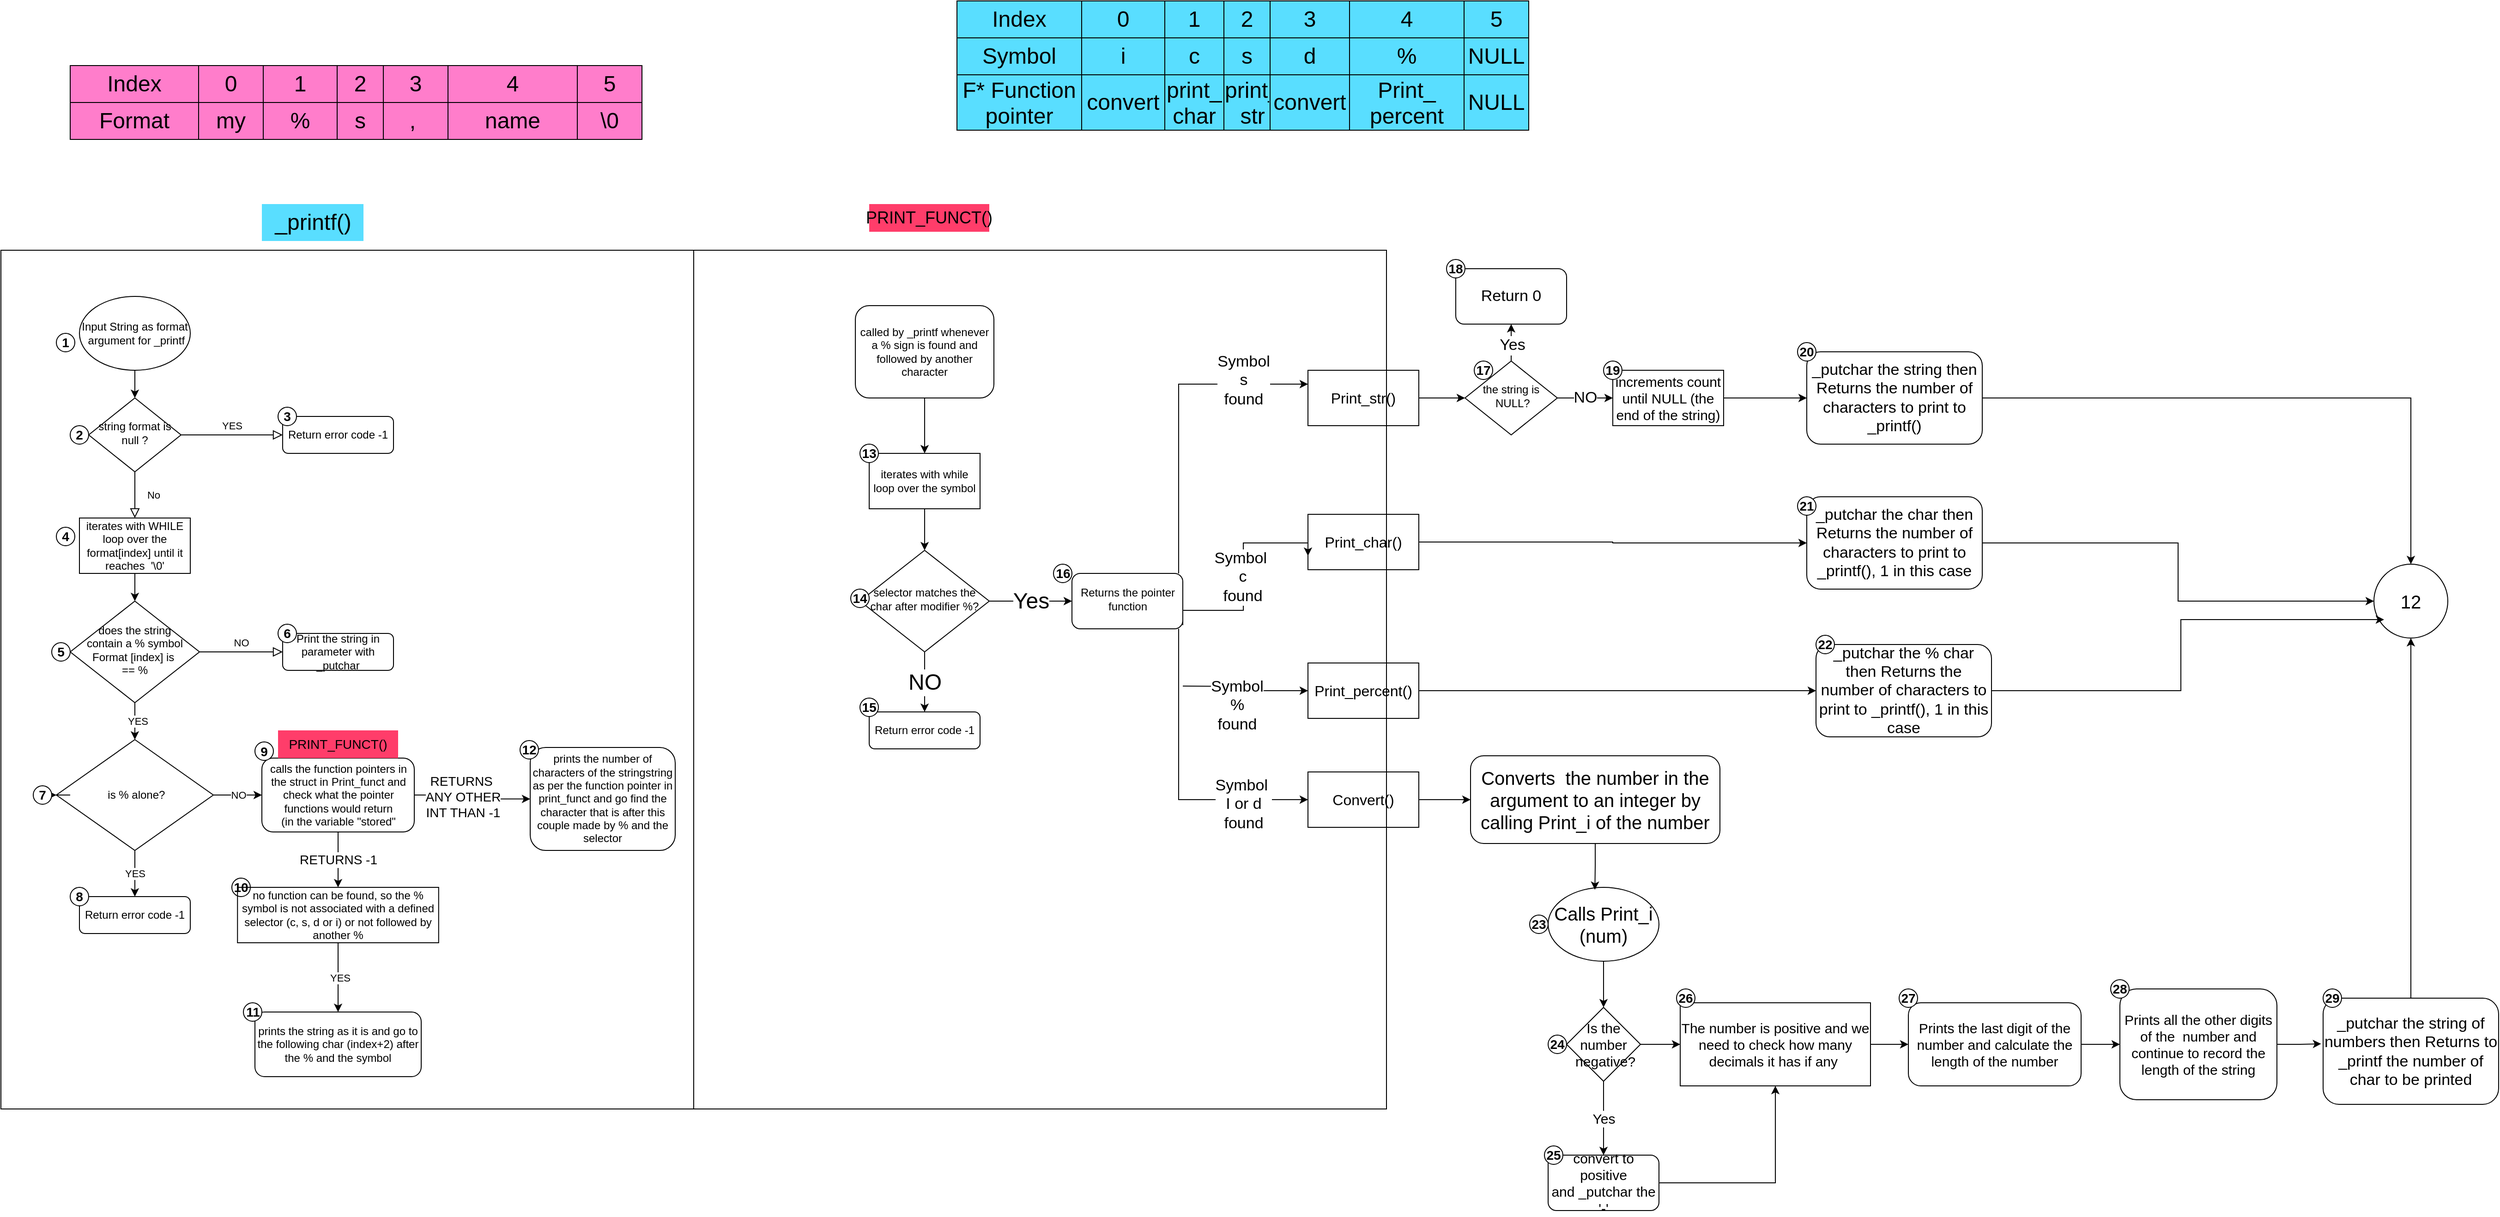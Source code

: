 <mxfile version="20.0.4" type="github">
  <diagram id="C5RBs43oDa-KdzZeNtuy" name="Page-1">
    <mxGraphModel dx="1558" dy="2186" grid="1" gridSize="10" guides="1" tooltips="1" connect="1" arrows="1" fold="1" page="1" pageScale="1" pageWidth="827" pageHeight="1169" math="0" shadow="0">
      <root>
        <mxCell id="WIyWlLk6GJQsqaUBKTNV-0" />
        <mxCell id="WIyWlLk6GJQsqaUBKTNV-1" parent="WIyWlLk6GJQsqaUBKTNV-0" />
        <mxCell id="KUyzzJxHjY41XlbrRfeV-175" value="" style="whiteSpace=wrap;html=1;fontSize=14;fillColor=none;" vertex="1" parent="WIyWlLk6GJQsqaUBKTNV-1">
          <mxGeometry x="750" y="100" width="750" height="930" as="geometry" />
        </mxCell>
        <mxCell id="KUyzzJxHjY41XlbrRfeV-25" value="" style="whiteSpace=wrap;html=1;fontSize=14;fillColor=none;" vertex="1" parent="WIyWlLk6GJQsqaUBKTNV-1">
          <mxGeometry y="100" width="750" height="930" as="geometry" />
        </mxCell>
        <mxCell id="WIyWlLk6GJQsqaUBKTNV-4" value="No" style="rounded=0;html=1;jettySize=auto;orthogonalLoop=1;fontSize=11;endArrow=block;endFill=0;endSize=8;strokeWidth=1;shadow=0;labelBackgroundColor=none;edgeStyle=orthogonalEdgeStyle;" parent="WIyWlLk6GJQsqaUBKTNV-1" source="WIyWlLk6GJQsqaUBKTNV-6" edge="1">
          <mxGeometry y="20" relative="1" as="geometry">
            <mxPoint as="offset" />
            <mxPoint x="145" y="390" as="targetPoint" />
          </mxGeometry>
        </mxCell>
        <mxCell id="WIyWlLk6GJQsqaUBKTNV-5" value="YES" style="edgeStyle=orthogonalEdgeStyle;rounded=0;html=1;jettySize=auto;orthogonalLoop=1;fontSize=11;endArrow=block;endFill=0;endSize=8;strokeWidth=1;shadow=0;labelBackgroundColor=none;" parent="WIyWlLk6GJQsqaUBKTNV-1" source="WIyWlLk6GJQsqaUBKTNV-6" target="WIyWlLk6GJQsqaUBKTNV-7" edge="1">
          <mxGeometry y="10" relative="1" as="geometry">
            <mxPoint as="offset" />
          </mxGeometry>
        </mxCell>
        <mxCell id="WIyWlLk6GJQsqaUBKTNV-6" value="string format is null ?" style="rhombus;whiteSpace=wrap;html=1;shadow=0;fontFamily=Helvetica;fontSize=12;align=center;strokeWidth=1;spacing=6;spacingTop=-4;" parent="WIyWlLk6GJQsqaUBKTNV-1" vertex="1">
          <mxGeometry x="95" y="260" width="100" height="80" as="geometry" />
        </mxCell>
        <mxCell id="WIyWlLk6GJQsqaUBKTNV-7" value="Return error code -1" style="rounded=1;whiteSpace=wrap;html=1;fontSize=12;glass=0;strokeWidth=1;shadow=0;" parent="WIyWlLk6GJQsqaUBKTNV-1" vertex="1">
          <mxGeometry x="305" y="280" width="120" height="40" as="geometry" />
        </mxCell>
        <mxCell id="WIyWlLk6GJQsqaUBKTNV-9" value="NO" style="edgeStyle=orthogonalEdgeStyle;rounded=0;html=1;jettySize=auto;orthogonalLoop=1;fontSize=11;endArrow=block;endFill=0;endSize=8;strokeWidth=1;shadow=0;labelBackgroundColor=none;" parent="WIyWlLk6GJQsqaUBKTNV-1" source="WIyWlLk6GJQsqaUBKTNV-10" target="WIyWlLk6GJQsqaUBKTNV-12" edge="1">
          <mxGeometry y="10" relative="1" as="geometry">
            <mxPoint as="offset" />
          </mxGeometry>
        </mxCell>
        <mxCell id="7TEuUntVr6q2_0Xe6KeG-6" style="edgeStyle=orthogonalEdgeStyle;rounded=0;orthogonalLoop=1;jettySize=auto;html=1;" parent="WIyWlLk6GJQsqaUBKTNV-1" source="WIyWlLk6GJQsqaUBKTNV-10" target="7TEuUntVr6q2_0Xe6KeG-5" edge="1">
          <mxGeometry relative="1" as="geometry">
            <mxPoint x="145" y="630" as="targetPoint" />
          </mxGeometry>
        </mxCell>
        <mxCell id="KUyzzJxHjY41XlbrRfeV-169" value="YES" style="edgeLabel;html=1;align=center;verticalAlign=middle;resizable=0;points=[];fontSize=11;" vertex="1" connectable="0" parent="7TEuUntVr6q2_0Xe6KeG-6">
          <mxGeometry y="3" relative="1" as="geometry">
            <mxPoint as="offset" />
          </mxGeometry>
        </mxCell>
        <mxCell id="WIyWlLk6GJQsqaUBKTNV-10" value="does the string &lt;br style=&quot;font-size: 12px;&quot;&gt;contain a % symbol&lt;br style=&quot;font-size: 12px;&quot;&gt;Format [index] is&amp;nbsp;&lt;br style=&quot;font-size: 12px;&quot;&gt;== %" style="rhombus;whiteSpace=wrap;html=1;shadow=0;fontFamily=Helvetica;fontSize=12;align=center;strokeWidth=1;spacing=6;spacingTop=-4;" parent="WIyWlLk6GJQsqaUBKTNV-1" vertex="1">
          <mxGeometry x="75" y="480" width="140" height="110" as="geometry" />
        </mxCell>
        <mxCell id="WIyWlLk6GJQsqaUBKTNV-11" value="Return error code -1" style="rounded=1;whiteSpace=wrap;html=1;fontSize=12;glass=0;strokeWidth=1;shadow=0;" parent="WIyWlLk6GJQsqaUBKTNV-1" vertex="1">
          <mxGeometry x="85" y="800" width="120" height="40" as="geometry" />
        </mxCell>
        <mxCell id="WIyWlLk6GJQsqaUBKTNV-12" value="Print the string in parameter with _putchar" style="rounded=1;whiteSpace=wrap;html=1;fontSize=12;glass=0;strokeWidth=1;shadow=0;" parent="WIyWlLk6GJQsqaUBKTNV-1" vertex="1">
          <mxGeometry x="305" y="515" width="120" height="40" as="geometry" />
        </mxCell>
        <mxCell id="7TEuUntVr6q2_0Xe6KeG-1" style="edgeStyle=orthogonalEdgeStyle;rounded=0;orthogonalLoop=1;jettySize=auto;html=1;entryX=0.5;entryY=0;entryDx=0;entryDy=0;" parent="WIyWlLk6GJQsqaUBKTNV-1" source="7TEuUntVr6q2_0Xe6KeG-0" edge="1">
          <mxGeometry relative="1" as="geometry">
            <mxPoint x="145" y="260" as="targetPoint" />
          </mxGeometry>
        </mxCell>
        <object label="Input String as format &amp;nbsp;argument for _printf" id="7TEuUntVr6q2_0Xe6KeG-0">
          <mxCell style="ellipse;whiteSpace=wrap;html=1;" parent="WIyWlLk6GJQsqaUBKTNV-1" vertex="1">
            <mxGeometry x="85" y="150" width="120" height="80" as="geometry" />
          </mxCell>
        </object>
        <mxCell id="7TEuUntVr6q2_0Xe6KeG-3" value="" style="edgeStyle=orthogonalEdgeStyle;rounded=0;orthogonalLoop=1;jettySize=auto;html=1;" parent="WIyWlLk6GJQsqaUBKTNV-1" source="7TEuUntVr6q2_0Xe6KeG-2" target="WIyWlLk6GJQsqaUBKTNV-10" edge="1">
          <mxGeometry relative="1" as="geometry" />
        </mxCell>
        <mxCell id="7TEuUntVr6q2_0Xe6KeG-2" value="iterates with WHILE loop over the format[index] until it reaches &amp;nbsp;&#39;\0&#39;" style="rounded=0;whiteSpace=wrap;html=1;" parent="WIyWlLk6GJQsqaUBKTNV-1" vertex="1">
          <mxGeometry x="85" y="390" width="120" height="60" as="geometry" />
        </mxCell>
        <mxCell id="7TEuUntVr6q2_0Xe6KeG-7" value="YES" style="edgeStyle=orthogonalEdgeStyle;rounded=0;orthogonalLoop=1;jettySize=auto;html=1;" parent="WIyWlLk6GJQsqaUBKTNV-1" source="7TEuUntVr6q2_0Xe6KeG-5" target="WIyWlLk6GJQsqaUBKTNV-11" edge="1">
          <mxGeometry relative="1" as="geometry" />
        </mxCell>
        <mxCell id="7TEuUntVr6q2_0Xe6KeG-9" value="NO" style="edgeStyle=orthogonalEdgeStyle;rounded=0;orthogonalLoop=1;jettySize=auto;html=1;entryX=0;entryY=0.5;entryDx=0;entryDy=0;" parent="WIyWlLk6GJQsqaUBKTNV-1" source="7TEuUntVr6q2_0Xe6KeG-5" target="KUyzzJxHjY41XlbrRfeV-10" edge="1">
          <mxGeometry relative="1" as="geometry">
            <mxPoint x="325" y="690" as="targetPoint" />
          </mxGeometry>
        </mxCell>
        <mxCell id="7TEuUntVr6q2_0Xe6KeG-5" value="&amp;nbsp;is % alone?" style="rhombus;whiteSpace=wrap;html=1;" parent="WIyWlLk6GJQsqaUBKTNV-1" vertex="1">
          <mxGeometry x="60" y="630" width="170" height="120" as="geometry" />
        </mxCell>
        <mxCell id="KUyzzJxHjY41XlbrRfeV-0" value="&lt;b&gt;&lt;font style=&quot;font-size: 14px;&quot;&gt;1&lt;/font&gt;&lt;/b&gt;" style="ellipse;whiteSpace=wrap;html=1;aspect=fixed;" vertex="1" parent="WIyWlLk6GJQsqaUBKTNV-1">
          <mxGeometry x="60" y="190" width="20" height="20" as="geometry" />
        </mxCell>
        <mxCell id="KUyzzJxHjY41XlbrRfeV-1" value="&lt;b&gt;&lt;font style=&quot;font-size: 14px;&quot;&gt;2&lt;/font&gt;&lt;/b&gt;" style="ellipse;whiteSpace=wrap;html=1;aspect=fixed;" vertex="1" parent="WIyWlLk6GJQsqaUBKTNV-1">
          <mxGeometry x="75" y="290" width="20" height="20" as="geometry" />
        </mxCell>
        <mxCell id="KUyzzJxHjY41XlbrRfeV-2" value="&lt;b&gt;&lt;font style=&quot;font-size: 14px;&quot;&gt;3&lt;/font&gt;&lt;/b&gt;" style="ellipse;whiteSpace=wrap;html=1;aspect=fixed;" vertex="1" parent="WIyWlLk6GJQsqaUBKTNV-1">
          <mxGeometry x="300" y="270" width="20" height="20" as="geometry" />
        </mxCell>
        <mxCell id="KUyzzJxHjY41XlbrRfeV-3" value="&lt;b&gt;&lt;font style=&quot;font-size: 14px;&quot;&gt;4&lt;/font&gt;&lt;/b&gt;" style="ellipse;whiteSpace=wrap;html=1;aspect=fixed;" vertex="1" parent="WIyWlLk6GJQsqaUBKTNV-1">
          <mxGeometry x="60" y="400" width="20" height="20" as="geometry" />
        </mxCell>
        <mxCell id="KUyzzJxHjY41XlbrRfeV-4" value="&lt;b&gt;&lt;font style=&quot;font-size: 14px;&quot;&gt;5&lt;/font&gt;&lt;/b&gt;" style="ellipse;whiteSpace=wrap;html=1;aspect=fixed;" vertex="1" parent="WIyWlLk6GJQsqaUBKTNV-1">
          <mxGeometry x="55" y="525" width="20" height="20" as="geometry" />
        </mxCell>
        <mxCell id="KUyzzJxHjY41XlbrRfeV-5" value="&lt;b&gt;&lt;font style=&quot;font-size: 14px;&quot;&gt;6&lt;/font&gt;&lt;/b&gt;" style="ellipse;whiteSpace=wrap;html=1;aspect=fixed;" vertex="1" parent="WIyWlLk6GJQsqaUBKTNV-1">
          <mxGeometry x="300" y="505" width="20" height="20" as="geometry" />
        </mxCell>
        <mxCell id="KUyzzJxHjY41XlbrRfeV-7" value="" style="edgeStyle=orthogonalEdgeStyle;rounded=0;orthogonalLoop=1;jettySize=auto;html=1;fontSize=14;" edge="1" parent="WIyWlLk6GJQsqaUBKTNV-1" source="KUyzzJxHjY41XlbrRfeV-6" target="7TEuUntVr6q2_0Xe6KeG-5">
          <mxGeometry relative="1" as="geometry" />
        </mxCell>
        <mxCell id="KUyzzJxHjY41XlbrRfeV-6" value="&lt;b&gt;&lt;font style=&quot;font-size: 14px;&quot;&gt;7&lt;/font&gt;&lt;/b&gt;" style="ellipse;whiteSpace=wrap;html=1;aspect=fixed;" vertex="1" parent="WIyWlLk6GJQsqaUBKTNV-1">
          <mxGeometry x="35" y="680" width="20" height="20" as="geometry" />
        </mxCell>
        <mxCell id="KUyzzJxHjY41XlbrRfeV-8" value="&lt;b&gt;&lt;font style=&quot;font-size: 14px;&quot;&gt;8&lt;/font&gt;&lt;/b&gt;" style="ellipse;whiteSpace=wrap;html=1;aspect=fixed;" vertex="1" parent="WIyWlLk6GJQsqaUBKTNV-1">
          <mxGeometry x="75" y="790" width="20" height="20" as="geometry" />
        </mxCell>
        <mxCell id="KUyzzJxHjY41XlbrRfeV-14" value="RETURNS -1" style="edgeStyle=orthogonalEdgeStyle;rounded=0;orthogonalLoop=1;jettySize=auto;html=1;fontSize=14;entryX=0.5;entryY=0;entryDx=0;entryDy=0;" edge="1" parent="WIyWlLk6GJQsqaUBKTNV-1" source="KUyzzJxHjY41XlbrRfeV-10" target="KUyzzJxHjY41XlbrRfeV-171">
          <mxGeometry relative="1" as="geometry">
            <mxPoint x="310" y="790" as="targetPoint" />
          </mxGeometry>
        </mxCell>
        <mxCell id="KUyzzJxHjY41XlbrRfeV-22" value="RETURNS&amp;nbsp;&lt;br&gt;ANY OTHER&lt;br&gt;INT THAN -1" style="edgeStyle=orthogonalEdgeStyle;rounded=0;orthogonalLoop=1;jettySize=auto;html=1;fontSize=14;" edge="1" parent="WIyWlLk6GJQsqaUBKTNV-1" source="KUyzzJxHjY41XlbrRfeV-10" target="KUyzzJxHjY41XlbrRfeV-19">
          <mxGeometry y="-10" relative="1" as="geometry">
            <mxPoint as="offset" />
          </mxGeometry>
        </mxCell>
        <mxCell id="KUyzzJxHjY41XlbrRfeV-10" value="&lt;span style=&quot;font-size: 12px;&quot;&gt;calls the function pointers in the struct in Print_funct and check what the pointer functions would return&lt;br style=&quot;font-size: 12px;&quot;&gt;(in the variable &quot;stored&quot;&lt;br style=&quot;font-size: 12px;&quot;&gt;&lt;/span&gt;" style="rounded=1;whiteSpace=wrap;html=1;fontSize=12;" vertex="1" parent="WIyWlLk6GJQsqaUBKTNV-1">
          <mxGeometry x="282.5" y="650" width="165" height="80" as="geometry" />
        </mxCell>
        <mxCell id="KUyzzJxHjY41XlbrRfeV-11" value="&lt;b&gt;&lt;font style=&quot;font-size: 14px;&quot;&gt;9&lt;/font&gt;&lt;/b&gt;" style="ellipse;whiteSpace=wrap;html=1;aspect=fixed;" vertex="1" parent="WIyWlLk6GJQsqaUBKTNV-1">
          <mxGeometry x="275" y="632.5" width="20" height="20" as="geometry" />
        </mxCell>
        <mxCell id="KUyzzJxHjY41XlbrRfeV-13" value="&lt;b&gt;&lt;font style=&quot;font-size: 14px;&quot;&gt;10&lt;/font&gt;&lt;/b&gt;" style="ellipse;whiteSpace=wrap;html=1;aspect=fixed;" vertex="1" parent="WIyWlLk6GJQsqaUBKTNV-1">
          <mxGeometry x="250" y="780" width="20" height="20" as="geometry" />
        </mxCell>
        <mxCell id="KUyzzJxHjY41XlbrRfeV-15" value="prints the string as it is and go to the following char (index+2) after the % and the symbol" style="rounded=1;whiteSpace=wrap;html=1;fontSize=12;glass=0;strokeWidth=1;shadow=0;" vertex="1" parent="WIyWlLk6GJQsqaUBKTNV-1">
          <mxGeometry x="275" y="925" width="180" height="70" as="geometry" />
        </mxCell>
        <mxCell id="KUyzzJxHjY41XlbrRfeV-17" value="PRINT_FUNCT()" style="text;html=1;strokeColor=none;fillColor=#FF3D6A;align=center;verticalAlign=middle;whiteSpace=wrap;rounded=0;fontSize=14;" vertex="1" parent="WIyWlLk6GJQsqaUBKTNV-1">
          <mxGeometry x="300" y="620" width="130" height="30" as="geometry" />
        </mxCell>
        <mxCell id="KUyzzJxHjY41XlbrRfeV-18" value="&lt;b&gt;&lt;font style=&quot;font-size: 14px;&quot;&gt;11&lt;/font&gt;&lt;/b&gt;" style="ellipse;whiteSpace=wrap;html=1;aspect=fixed;" vertex="1" parent="WIyWlLk6GJQsqaUBKTNV-1">
          <mxGeometry x="262.5" y="915" width="20" height="20" as="geometry" />
        </mxCell>
        <mxCell id="KUyzzJxHjY41XlbrRfeV-19" value="prints the number of characters of the stringstring as per the function pointer in print_funct and go find the character that is after this couple made by % and the selector" style="rounded=1;whiteSpace=wrap;html=1;fontSize=12;glass=0;strokeWidth=1;shadow=0;" vertex="1" parent="WIyWlLk6GJQsqaUBKTNV-1">
          <mxGeometry x="573" y="638.5" width="157" height="111.5" as="geometry" />
        </mxCell>
        <mxCell id="KUyzzJxHjY41XlbrRfeV-23" value="&lt;b&gt;&lt;font style=&quot;font-size: 14px;&quot;&gt;12&lt;/font&gt;&lt;/b&gt;" style="ellipse;whiteSpace=wrap;html=1;aspect=fixed;" vertex="1" parent="WIyWlLk6GJQsqaUBKTNV-1">
          <mxGeometry x="562" y="631" width="20" height="20" as="geometry" />
        </mxCell>
        <mxCell id="KUyzzJxHjY41XlbrRfeV-24" value="PRINT_FUNCT()" style="text;html=1;strokeColor=none;fillColor=#FF3D6A;align=center;verticalAlign=middle;whiteSpace=wrap;rounded=0;fontSize=18;" vertex="1" parent="WIyWlLk6GJQsqaUBKTNV-1">
          <mxGeometry x="940" y="50" width="130" height="30" as="geometry" />
        </mxCell>
        <mxCell id="KUyzzJxHjY41XlbrRfeV-26" value="&lt;font style=&quot;font-size: 24px;&quot;&gt;_printf()&lt;/font&gt;" style="text;html=1;strokeColor=none;fillColor=#59DEFF;align=center;verticalAlign=middle;whiteSpace=wrap;rounded=0;fontSize=14;" vertex="1" parent="WIyWlLk6GJQsqaUBKTNV-1">
          <mxGeometry x="282.5" y="50" width="110" height="40" as="geometry" />
        </mxCell>
        <mxCell id="KUyzzJxHjY41XlbrRfeV-27" value="" style="shape=table;html=1;whiteSpace=wrap;startSize=0;container=1;collapsible=0;childLayout=tableLayout;fontSize=24;fillColor=#59DEFF;" vertex="1" parent="WIyWlLk6GJQsqaUBKTNV-1">
          <mxGeometry x="1035" y="-170" width="619" height="140" as="geometry" />
        </mxCell>
        <mxCell id="KUyzzJxHjY41XlbrRfeV-28" value="" style="shape=tableRow;horizontal=0;startSize=0;swimlaneHead=0;swimlaneBody=0;top=0;left=0;bottom=0;right=0;collapsible=0;dropTarget=0;fillColor=none;points=[[0,0.5],[1,0.5]];portConstraint=eastwest;fontSize=24;" vertex="1" parent="KUyzzJxHjY41XlbrRfeV-27">
          <mxGeometry width="619" height="40" as="geometry" />
        </mxCell>
        <mxCell id="KUyzzJxHjY41XlbrRfeV-30" value="Index" style="shape=partialRectangle;html=1;whiteSpace=wrap;connectable=0;fillColor=none;top=0;left=0;bottom=0;right=0;overflow=hidden;fontSize=24;" vertex="1" parent="KUyzzJxHjY41XlbrRfeV-28">
          <mxGeometry width="135" height="40" as="geometry">
            <mxRectangle width="135" height="40" as="alternateBounds" />
          </mxGeometry>
        </mxCell>
        <mxCell id="KUyzzJxHjY41XlbrRfeV-31" value="0" style="shape=partialRectangle;html=1;whiteSpace=wrap;connectable=0;fillColor=none;top=0;left=0;bottom=0;right=0;overflow=hidden;fontSize=24;" vertex="1" parent="KUyzzJxHjY41XlbrRfeV-28">
          <mxGeometry x="135" width="90" height="40" as="geometry">
            <mxRectangle width="90" height="40" as="alternateBounds" />
          </mxGeometry>
        </mxCell>
        <mxCell id="KUyzzJxHjY41XlbrRfeV-41" value="1" style="shape=partialRectangle;html=1;whiteSpace=wrap;connectable=0;fillColor=none;top=0;left=0;bottom=0;right=0;overflow=hidden;fontSize=24;" vertex="1" parent="KUyzzJxHjY41XlbrRfeV-28">
          <mxGeometry x="225" width="64" height="40" as="geometry">
            <mxRectangle width="64" height="40" as="alternateBounds" />
          </mxGeometry>
        </mxCell>
        <mxCell id="KUyzzJxHjY41XlbrRfeV-44" value="2" style="shape=partialRectangle;html=1;whiteSpace=wrap;connectable=0;fillColor=none;top=0;left=0;bottom=0;right=0;overflow=hidden;fontSize=24;" vertex="1" parent="KUyzzJxHjY41XlbrRfeV-28">
          <mxGeometry x="289" width="50" height="40" as="geometry">
            <mxRectangle width="50" height="40" as="alternateBounds" />
          </mxGeometry>
        </mxCell>
        <mxCell id="KUyzzJxHjY41XlbrRfeV-47" value="3" style="shape=partialRectangle;html=1;whiteSpace=wrap;connectable=0;fillColor=none;top=0;left=0;bottom=0;right=0;overflow=hidden;fontSize=24;" vertex="1" parent="KUyzzJxHjY41XlbrRfeV-28">
          <mxGeometry x="339" width="86" height="40" as="geometry">
            <mxRectangle width="86" height="40" as="alternateBounds" />
          </mxGeometry>
        </mxCell>
        <mxCell id="KUyzzJxHjY41XlbrRfeV-50" value="4" style="shape=partialRectangle;html=1;whiteSpace=wrap;connectable=0;fillColor=none;top=0;left=0;bottom=0;right=0;overflow=hidden;fontSize=24;" vertex="1" parent="KUyzzJxHjY41XlbrRfeV-28">
          <mxGeometry x="425" width="124" height="40" as="geometry">
            <mxRectangle width="124" height="40" as="alternateBounds" />
          </mxGeometry>
        </mxCell>
        <mxCell id="KUyzzJxHjY41XlbrRfeV-53" value="5" style="shape=partialRectangle;html=1;whiteSpace=wrap;connectable=0;fillColor=none;top=0;left=0;bottom=0;right=0;overflow=hidden;fontSize=24;" vertex="1" parent="KUyzzJxHjY41XlbrRfeV-28">
          <mxGeometry x="549" width="70" height="40" as="geometry">
            <mxRectangle width="70" height="40" as="alternateBounds" />
          </mxGeometry>
        </mxCell>
        <mxCell id="KUyzzJxHjY41XlbrRfeV-32" value="" style="shape=tableRow;horizontal=0;startSize=0;swimlaneHead=0;swimlaneBody=0;top=0;left=0;bottom=0;right=0;collapsible=0;dropTarget=0;fillColor=none;points=[[0,0.5],[1,0.5]];portConstraint=eastwest;fontSize=24;" vertex="1" parent="KUyzzJxHjY41XlbrRfeV-27">
          <mxGeometry y="40" width="619" height="40" as="geometry" />
        </mxCell>
        <mxCell id="KUyzzJxHjY41XlbrRfeV-34" value="Symbol" style="shape=partialRectangle;html=1;whiteSpace=wrap;connectable=0;fillColor=none;top=0;left=0;bottom=0;right=0;overflow=hidden;fontSize=24;" vertex="1" parent="KUyzzJxHjY41XlbrRfeV-32">
          <mxGeometry width="135" height="40" as="geometry">
            <mxRectangle width="135" height="40" as="alternateBounds" />
          </mxGeometry>
        </mxCell>
        <mxCell id="KUyzzJxHjY41XlbrRfeV-35" value="i" style="shape=partialRectangle;html=1;whiteSpace=wrap;connectable=0;fillColor=none;top=0;left=0;bottom=0;right=0;overflow=hidden;fontSize=24;" vertex="1" parent="KUyzzJxHjY41XlbrRfeV-32">
          <mxGeometry x="135" width="90" height="40" as="geometry">
            <mxRectangle width="90" height="40" as="alternateBounds" />
          </mxGeometry>
        </mxCell>
        <mxCell id="KUyzzJxHjY41XlbrRfeV-42" value="c" style="shape=partialRectangle;html=1;whiteSpace=wrap;connectable=0;fillColor=none;top=0;left=0;bottom=0;right=0;overflow=hidden;fontSize=24;" vertex="1" parent="KUyzzJxHjY41XlbrRfeV-32">
          <mxGeometry x="225" width="64" height="40" as="geometry">
            <mxRectangle width="64" height="40" as="alternateBounds" />
          </mxGeometry>
        </mxCell>
        <mxCell id="KUyzzJxHjY41XlbrRfeV-45" value="s" style="shape=partialRectangle;html=1;whiteSpace=wrap;connectable=0;fillColor=none;top=0;left=0;bottom=0;right=0;overflow=hidden;fontSize=24;" vertex="1" parent="KUyzzJxHjY41XlbrRfeV-32">
          <mxGeometry x="289" width="50" height="40" as="geometry">
            <mxRectangle width="50" height="40" as="alternateBounds" />
          </mxGeometry>
        </mxCell>
        <mxCell id="KUyzzJxHjY41XlbrRfeV-48" value="d" style="shape=partialRectangle;html=1;whiteSpace=wrap;connectable=0;fillColor=none;top=0;left=0;bottom=0;right=0;overflow=hidden;fontSize=24;" vertex="1" parent="KUyzzJxHjY41XlbrRfeV-32">
          <mxGeometry x="339" width="86" height="40" as="geometry">
            <mxRectangle width="86" height="40" as="alternateBounds" />
          </mxGeometry>
        </mxCell>
        <mxCell id="KUyzzJxHjY41XlbrRfeV-51" value="%" style="shape=partialRectangle;html=1;whiteSpace=wrap;connectable=0;fillColor=none;top=0;left=0;bottom=0;right=0;overflow=hidden;fontSize=24;" vertex="1" parent="KUyzzJxHjY41XlbrRfeV-32">
          <mxGeometry x="425" width="124" height="40" as="geometry">
            <mxRectangle width="124" height="40" as="alternateBounds" />
          </mxGeometry>
        </mxCell>
        <mxCell id="KUyzzJxHjY41XlbrRfeV-54" value="NULL" style="shape=partialRectangle;html=1;whiteSpace=wrap;connectable=0;fillColor=none;top=0;left=0;bottom=0;right=0;overflow=hidden;fontSize=24;" vertex="1" parent="KUyzzJxHjY41XlbrRfeV-32">
          <mxGeometry x="549" width="70" height="40" as="geometry">
            <mxRectangle width="70" height="40" as="alternateBounds" />
          </mxGeometry>
        </mxCell>
        <mxCell id="KUyzzJxHjY41XlbrRfeV-36" value="" style="shape=tableRow;horizontal=0;startSize=0;swimlaneHead=0;swimlaneBody=0;top=0;left=0;bottom=0;right=0;collapsible=0;dropTarget=0;fillColor=none;points=[[0,0.5],[1,0.5]];portConstraint=eastwest;fontSize=24;" vertex="1" parent="KUyzzJxHjY41XlbrRfeV-27">
          <mxGeometry y="80" width="619" height="60" as="geometry" />
        </mxCell>
        <mxCell id="KUyzzJxHjY41XlbrRfeV-38" value="F* Function&lt;br&gt;pointer" style="shape=partialRectangle;html=1;whiteSpace=wrap;connectable=0;fillColor=none;top=0;left=0;bottom=0;right=0;overflow=hidden;fontSize=24;" vertex="1" parent="KUyzzJxHjY41XlbrRfeV-36">
          <mxGeometry width="135" height="60" as="geometry">
            <mxRectangle width="135" height="60" as="alternateBounds" />
          </mxGeometry>
        </mxCell>
        <mxCell id="KUyzzJxHjY41XlbrRfeV-39" value="convert" style="shape=partialRectangle;html=1;whiteSpace=wrap;connectable=0;fillColor=none;top=0;left=0;bottom=0;right=0;overflow=hidden;pointerEvents=1;fontSize=24;" vertex="1" parent="KUyzzJxHjY41XlbrRfeV-36">
          <mxGeometry x="135" width="90" height="60" as="geometry">
            <mxRectangle width="90" height="60" as="alternateBounds" />
          </mxGeometry>
        </mxCell>
        <mxCell id="KUyzzJxHjY41XlbrRfeV-43" value="print_&lt;br&gt;char" style="shape=partialRectangle;html=1;whiteSpace=wrap;connectable=0;fillColor=none;top=0;left=0;bottom=0;right=0;overflow=hidden;pointerEvents=1;fontSize=24;" vertex="1" parent="KUyzzJxHjY41XlbrRfeV-36">
          <mxGeometry x="225" width="64" height="60" as="geometry">
            <mxRectangle width="64" height="60" as="alternateBounds" />
          </mxGeometry>
        </mxCell>
        <mxCell id="KUyzzJxHjY41XlbrRfeV-46" value="print_&lt;br&gt;str" style="shape=partialRectangle;html=1;whiteSpace=wrap;connectable=0;fillColor=none;top=0;left=0;bottom=0;right=0;overflow=hidden;pointerEvents=1;fontSize=24;" vertex="1" parent="KUyzzJxHjY41XlbrRfeV-36">
          <mxGeometry x="289" width="50" height="60" as="geometry">
            <mxRectangle width="50" height="60" as="alternateBounds" />
          </mxGeometry>
        </mxCell>
        <mxCell id="KUyzzJxHjY41XlbrRfeV-49" value="convert" style="shape=partialRectangle;html=1;whiteSpace=wrap;connectable=0;fillColor=none;top=0;left=0;bottom=0;right=0;overflow=hidden;pointerEvents=1;fontSize=24;" vertex="1" parent="KUyzzJxHjY41XlbrRfeV-36">
          <mxGeometry x="339" width="86" height="60" as="geometry">
            <mxRectangle width="86" height="60" as="alternateBounds" />
          </mxGeometry>
        </mxCell>
        <mxCell id="KUyzzJxHjY41XlbrRfeV-52" value="Print_&lt;br&gt;percent" style="shape=partialRectangle;html=1;whiteSpace=wrap;connectable=0;fillColor=none;top=0;left=0;bottom=0;right=0;overflow=hidden;pointerEvents=1;fontSize=24;" vertex="1" parent="KUyzzJxHjY41XlbrRfeV-36">
          <mxGeometry x="425" width="124" height="60" as="geometry">
            <mxRectangle width="124" height="60" as="alternateBounds" />
          </mxGeometry>
        </mxCell>
        <mxCell id="KUyzzJxHjY41XlbrRfeV-55" value="NULL" style="shape=partialRectangle;html=1;whiteSpace=wrap;connectable=0;fillColor=none;top=0;left=0;bottom=0;right=0;overflow=hidden;pointerEvents=1;fontSize=24;" vertex="1" parent="KUyzzJxHjY41XlbrRfeV-36">
          <mxGeometry x="549" width="70" height="60" as="geometry">
            <mxRectangle width="70" height="60" as="alternateBounds" />
          </mxGeometry>
        </mxCell>
        <mxCell id="KUyzzJxHjY41XlbrRfeV-84" style="edgeStyle=orthogonalEdgeStyle;rounded=0;orthogonalLoop=1;jettySize=auto;html=1;entryX=0.5;entryY=0;entryDx=0;entryDy=0;fontSize=24;" edge="1" parent="WIyWlLk6GJQsqaUBKTNV-1" source="KUyzzJxHjY41XlbrRfeV-56" target="KUyzzJxHjY41XlbrRfeV-83">
          <mxGeometry relative="1" as="geometry" />
        </mxCell>
        <mxCell id="KUyzzJxHjY41XlbrRfeV-56" value="&lt;span style=&quot;font-size: 12px;&quot;&gt;called by _printf whenever a % sign is found and followed by another character&lt;br style=&quot;font-size: 12px;&quot;&gt;&lt;/span&gt;" style="rounded=1;whiteSpace=wrap;html=1;fontSize=12;" vertex="1" parent="WIyWlLk6GJQsqaUBKTNV-1">
          <mxGeometry x="925" y="160" width="150" height="100" as="geometry" />
        </mxCell>
        <mxCell id="KUyzzJxHjY41XlbrRfeV-57" value="" style="shape=table;html=1;whiteSpace=wrap;startSize=0;container=1;collapsible=0;childLayout=tableLayout;fontSize=24;fillColor=#FF7DCB;" vertex="1" parent="WIyWlLk6GJQsqaUBKTNV-1">
          <mxGeometry x="75" y="-100" width="619" height="80" as="geometry" />
        </mxCell>
        <mxCell id="KUyzzJxHjY41XlbrRfeV-58" value="" style="shape=tableRow;horizontal=0;startSize=0;swimlaneHead=0;swimlaneBody=0;top=0;left=0;bottom=0;right=0;collapsible=0;dropTarget=0;fillColor=none;points=[[0,0.5],[1,0.5]];portConstraint=eastwest;fontSize=24;" vertex="1" parent="KUyzzJxHjY41XlbrRfeV-57">
          <mxGeometry width="619" height="40" as="geometry" />
        </mxCell>
        <mxCell id="KUyzzJxHjY41XlbrRfeV-59" value="Index" style="shape=partialRectangle;html=1;whiteSpace=wrap;connectable=0;fillColor=none;top=0;left=0;bottom=0;right=0;overflow=hidden;fontSize=24;" vertex="1" parent="KUyzzJxHjY41XlbrRfeV-58">
          <mxGeometry width="139" height="40" as="geometry">
            <mxRectangle width="139" height="40" as="alternateBounds" />
          </mxGeometry>
        </mxCell>
        <mxCell id="KUyzzJxHjY41XlbrRfeV-60" value="0" style="shape=partialRectangle;html=1;whiteSpace=wrap;connectable=0;fillColor=none;top=0;left=0;bottom=0;right=0;overflow=hidden;fontSize=24;" vertex="1" parent="KUyzzJxHjY41XlbrRfeV-58">
          <mxGeometry x="139" width="70" height="40" as="geometry">
            <mxRectangle width="70" height="40" as="alternateBounds" />
          </mxGeometry>
        </mxCell>
        <mxCell id="KUyzzJxHjY41XlbrRfeV-61" value="1" style="shape=partialRectangle;html=1;whiteSpace=wrap;connectable=0;fillColor=none;top=0;left=0;bottom=0;right=0;overflow=hidden;fontSize=24;" vertex="1" parent="KUyzzJxHjY41XlbrRfeV-58">
          <mxGeometry x="209" width="80" height="40" as="geometry">
            <mxRectangle width="80" height="40" as="alternateBounds" />
          </mxGeometry>
        </mxCell>
        <mxCell id="KUyzzJxHjY41XlbrRfeV-62" value="2" style="shape=partialRectangle;html=1;whiteSpace=wrap;connectable=0;fillColor=none;top=0;left=0;bottom=0;right=0;overflow=hidden;fontSize=24;" vertex="1" parent="KUyzzJxHjY41XlbrRfeV-58">
          <mxGeometry x="289" width="50" height="40" as="geometry">
            <mxRectangle width="50" height="40" as="alternateBounds" />
          </mxGeometry>
        </mxCell>
        <mxCell id="KUyzzJxHjY41XlbrRfeV-63" value="3" style="shape=partialRectangle;html=1;whiteSpace=wrap;connectable=0;fillColor=none;top=0;left=0;bottom=0;right=0;overflow=hidden;fontSize=24;" vertex="1" parent="KUyzzJxHjY41XlbrRfeV-58">
          <mxGeometry x="339" width="70" height="40" as="geometry">
            <mxRectangle width="70" height="40" as="alternateBounds" />
          </mxGeometry>
        </mxCell>
        <mxCell id="KUyzzJxHjY41XlbrRfeV-64" value="4" style="shape=partialRectangle;html=1;whiteSpace=wrap;connectable=0;fillColor=none;top=0;left=0;bottom=0;right=0;overflow=hidden;fontSize=24;" vertex="1" parent="KUyzzJxHjY41XlbrRfeV-58">
          <mxGeometry x="409" width="140" height="40" as="geometry">
            <mxRectangle width="140" height="40" as="alternateBounds" />
          </mxGeometry>
        </mxCell>
        <mxCell id="KUyzzJxHjY41XlbrRfeV-65" value="5" style="shape=partialRectangle;html=1;whiteSpace=wrap;connectable=0;fillColor=none;top=0;left=0;bottom=0;right=0;overflow=hidden;fontSize=24;" vertex="1" parent="KUyzzJxHjY41XlbrRfeV-58">
          <mxGeometry x="549" width="70" height="40" as="geometry">
            <mxRectangle width="70" height="40" as="alternateBounds" />
          </mxGeometry>
        </mxCell>
        <mxCell id="KUyzzJxHjY41XlbrRfeV-66" value="" style="shape=tableRow;horizontal=0;startSize=0;swimlaneHead=0;swimlaneBody=0;top=0;left=0;bottom=0;right=0;collapsible=0;dropTarget=0;fillColor=none;points=[[0,0.5],[1,0.5]];portConstraint=eastwest;fontSize=24;" vertex="1" parent="KUyzzJxHjY41XlbrRfeV-57">
          <mxGeometry y="40" width="619" height="40" as="geometry" />
        </mxCell>
        <mxCell id="KUyzzJxHjY41XlbrRfeV-67" value="Format" style="shape=partialRectangle;html=1;whiteSpace=wrap;connectable=0;fillColor=none;top=0;left=0;bottom=0;right=0;overflow=hidden;fontSize=24;" vertex="1" parent="KUyzzJxHjY41XlbrRfeV-66">
          <mxGeometry width="139" height="40" as="geometry">
            <mxRectangle width="139" height="40" as="alternateBounds" />
          </mxGeometry>
        </mxCell>
        <mxCell id="KUyzzJxHjY41XlbrRfeV-68" value="my" style="shape=partialRectangle;html=1;whiteSpace=wrap;connectable=0;fillColor=none;top=0;left=0;bottom=0;right=0;overflow=hidden;fontSize=24;" vertex="1" parent="KUyzzJxHjY41XlbrRfeV-66">
          <mxGeometry x="139" width="70" height="40" as="geometry">
            <mxRectangle width="70" height="40" as="alternateBounds" />
          </mxGeometry>
        </mxCell>
        <mxCell id="KUyzzJxHjY41XlbrRfeV-69" value="%" style="shape=partialRectangle;html=1;whiteSpace=wrap;connectable=0;fillColor=none;top=0;left=0;bottom=0;right=0;overflow=hidden;fontSize=24;" vertex="1" parent="KUyzzJxHjY41XlbrRfeV-66">
          <mxGeometry x="209" width="80" height="40" as="geometry">
            <mxRectangle width="80" height="40" as="alternateBounds" />
          </mxGeometry>
        </mxCell>
        <mxCell id="KUyzzJxHjY41XlbrRfeV-70" value="s" style="shape=partialRectangle;html=1;whiteSpace=wrap;connectable=0;fillColor=none;top=0;left=0;bottom=0;right=0;overflow=hidden;fontSize=24;" vertex="1" parent="KUyzzJxHjY41XlbrRfeV-66">
          <mxGeometry x="289" width="50" height="40" as="geometry">
            <mxRectangle width="50" height="40" as="alternateBounds" />
          </mxGeometry>
        </mxCell>
        <mxCell id="KUyzzJxHjY41XlbrRfeV-71" value=",&amp;nbsp;" style="shape=partialRectangle;html=1;whiteSpace=wrap;connectable=0;fillColor=none;top=0;left=0;bottom=0;right=0;overflow=hidden;fontSize=24;" vertex="1" parent="KUyzzJxHjY41XlbrRfeV-66">
          <mxGeometry x="339" width="70" height="40" as="geometry">
            <mxRectangle width="70" height="40" as="alternateBounds" />
          </mxGeometry>
        </mxCell>
        <mxCell id="KUyzzJxHjY41XlbrRfeV-72" value="name" style="shape=partialRectangle;html=1;whiteSpace=wrap;connectable=0;fillColor=none;top=0;left=0;bottom=0;right=0;overflow=hidden;fontSize=24;" vertex="1" parent="KUyzzJxHjY41XlbrRfeV-66">
          <mxGeometry x="409" width="140" height="40" as="geometry">
            <mxRectangle width="140" height="40" as="alternateBounds" />
          </mxGeometry>
        </mxCell>
        <mxCell id="KUyzzJxHjY41XlbrRfeV-73" value="\0" style="shape=partialRectangle;html=1;whiteSpace=wrap;connectable=0;fillColor=none;top=0;left=0;bottom=0;right=0;overflow=hidden;fontSize=24;" vertex="1" parent="KUyzzJxHjY41XlbrRfeV-66">
          <mxGeometry x="549" width="70" height="40" as="geometry">
            <mxRectangle width="70" height="40" as="alternateBounds" />
          </mxGeometry>
        </mxCell>
        <mxCell id="KUyzzJxHjY41XlbrRfeV-88" value="" style="edgeStyle=orthogonalEdgeStyle;rounded=0;orthogonalLoop=1;jettySize=auto;html=1;fontSize=24;" edge="1" parent="WIyWlLk6GJQsqaUBKTNV-1" source="KUyzzJxHjY41XlbrRfeV-83" target="KUyzzJxHjY41XlbrRfeV-87">
          <mxGeometry relative="1" as="geometry" />
        </mxCell>
        <mxCell id="KUyzzJxHjY41XlbrRfeV-83" value="iterates with while loop over the symbol" style="rounded=0;whiteSpace=wrap;html=1;" vertex="1" parent="WIyWlLk6GJQsqaUBKTNV-1">
          <mxGeometry x="940" y="320" width="120" height="60" as="geometry" />
        </mxCell>
        <mxCell id="KUyzzJxHjY41XlbrRfeV-92" value="NO" style="edgeStyle=orthogonalEdgeStyle;rounded=0;orthogonalLoop=1;jettySize=auto;html=1;fontSize=24;" edge="1" parent="WIyWlLk6GJQsqaUBKTNV-1" source="KUyzzJxHjY41XlbrRfeV-87" target="KUyzzJxHjY41XlbrRfeV-91">
          <mxGeometry relative="1" as="geometry" />
        </mxCell>
        <mxCell id="KUyzzJxHjY41XlbrRfeV-95" value="Yes" style="edgeStyle=orthogonalEdgeStyle;rounded=0;orthogonalLoop=1;jettySize=auto;html=1;fontSize=24;" edge="1" parent="WIyWlLk6GJQsqaUBKTNV-1" source="KUyzzJxHjY41XlbrRfeV-87" target="KUyzzJxHjY41XlbrRfeV-94">
          <mxGeometry relative="1" as="geometry" />
        </mxCell>
        <mxCell id="KUyzzJxHjY41XlbrRfeV-87" value="selector matches the char after modifier %?" style="rhombus;whiteSpace=wrap;html=1;shadow=0;fontFamily=Helvetica;fontSize=12;align=center;strokeWidth=1;spacing=6;spacingTop=-4;" vertex="1" parent="WIyWlLk6GJQsqaUBKTNV-1">
          <mxGeometry x="930" y="425" width="140" height="110" as="geometry" />
        </mxCell>
        <mxCell id="KUyzzJxHjY41XlbrRfeV-89" value="&lt;b&gt;&lt;font style=&quot;font-size: 14px;&quot;&gt;13&lt;/font&gt;&lt;/b&gt;" style="ellipse;whiteSpace=wrap;html=1;aspect=fixed;" vertex="1" parent="WIyWlLk6GJQsqaUBKTNV-1">
          <mxGeometry x="930" y="310" width="20" height="20" as="geometry" />
        </mxCell>
        <mxCell id="KUyzzJxHjY41XlbrRfeV-90" value="&lt;b&gt;&lt;font style=&quot;font-size: 14px;&quot;&gt;14&lt;/font&gt;&lt;/b&gt;" style="ellipse;whiteSpace=wrap;html=1;aspect=fixed;" vertex="1" parent="WIyWlLk6GJQsqaUBKTNV-1">
          <mxGeometry x="920" y="467" width="20" height="20" as="geometry" />
        </mxCell>
        <mxCell id="KUyzzJxHjY41XlbrRfeV-91" value="Return error code -1" style="rounded=1;whiteSpace=wrap;html=1;fontSize=12;glass=0;strokeWidth=1;shadow=0;" vertex="1" parent="WIyWlLk6GJQsqaUBKTNV-1">
          <mxGeometry x="940" y="600" width="120" height="40" as="geometry" />
        </mxCell>
        <mxCell id="KUyzzJxHjY41XlbrRfeV-93" value="&lt;b&gt;&lt;font style=&quot;font-size: 14px;&quot;&gt;15&lt;/font&gt;&lt;/b&gt;" style="ellipse;whiteSpace=wrap;html=1;aspect=fixed;" vertex="1" parent="WIyWlLk6GJQsqaUBKTNV-1">
          <mxGeometry x="930" y="585" width="20" height="20" as="geometry" />
        </mxCell>
        <mxCell id="KUyzzJxHjY41XlbrRfeV-102" style="edgeStyle=orthogonalEdgeStyle;rounded=0;orthogonalLoop=1;jettySize=auto;html=1;entryX=0;entryY=0.25;entryDx=0;entryDy=0;fontSize=20;" edge="1" parent="WIyWlLk6GJQsqaUBKTNV-1" source="KUyzzJxHjY41XlbrRfeV-94" target="KUyzzJxHjY41XlbrRfeV-97">
          <mxGeometry relative="1" as="geometry">
            <Array as="points">
              <mxPoint x="1275" y="245" />
            </Array>
          </mxGeometry>
        </mxCell>
        <mxCell id="KUyzzJxHjY41XlbrRfeV-106" value="Symbol &lt;br style=&quot;font-size: 17px;&quot;&gt;s &lt;br style=&quot;font-size: 17px;&quot;&gt;found" style="edgeLabel;html=1;align=center;verticalAlign=middle;resizable=0;points=[];fontSize=17;" vertex="1" connectable="0" parent="KUyzzJxHjY41XlbrRfeV-102">
          <mxGeometry x="-0.057" y="1" relative="1" as="geometry">
            <mxPoint x="71" y="-47" as="offset" />
          </mxGeometry>
        </mxCell>
        <mxCell id="KUyzzJxHjY41XlbrRfeV-103" style="edgeStyle=orthogonalEdgeStyle;rounded=0;orthogonalLoop=1;jettySize=auto;html=1;entryX=0;entryY=0.75;entryDx=0;entryDy=0;fontSize=20;exitX=1;exitY=0.5;exitDx=0;exitDy=0;" edge="1" parent="WIyWlLk6GJQsqaUBKTNV-1" target="KUyzzJxHjY41XlbrRfeV-98">
          <mxGeometry relative="1" as="geometry">
            <mxPoint x="1279.5" y="506" as="sourcePoint" />
            <Array as="points">
              <mxPoint x="1280" y="490" />
              <mxPoint x="1345" y="490" />
              <mxPoint x="1345" y="417" />
              <mxPoint x="1415" y="417" />
            </Array>
          </mxGeometry>
        </mxCell>
        <mxCell id="KUyzzJxHjY41XlbrRfeV-107" value="Symbol&amp;nbsp;&lt;br style=&quot;font-size: 17px;&quot;&gt;c&lt;br style=&quot;font-size: 17px;&quot;&gt;found" style="edgeLabel;html=1;align=center;verticalAlign=middle;resizable=0;points=[];fontSize=17;" vertex="1" connectable="0" parent="KUyzzJxHjY41XlbrRfeV-103">
          <mxGeometry x="-0.006" y="1" relative="1" as="geometry">
            <mxPoint y="1" as="offset" />
          </mxGeometry>
        </mxCell>
        <mxCell id="KUyzzJxHjY41XlbrRfeV-104" style="edgeStyle=orthogonalEdgeStyle;rounded=0;orthogonalLoop=1;jettySize=auto;html=1;fontSize=20;entryX=0;entryY=0.5;entryDx=0;entryDy=0;exitX=1;exitY=0.75;exitDx=0;exitDy=0;" edge="1" parent="WIyWlLk6GJQsqaUBKTNV-1" target="KUyzzJxHjY41XlbrRfeV-99">
          <mxGeometry relative="1" as="geometry">
            <mxPoint x="1279.5" y="572" as="sourcePoint" />
            <mxPoint x="1435" y="587" as="targetPoint" />
            <Array as="points" />
          </mxGeometry>
        </mxCell>
        <mxCell id="KUyzzJxHjY41XlbrRfeV-108" value="Symbol&lt;br style=&quot;font-size: 17px;&quot;&gt;%&lt;br style=&quot;font-size: 17px;&quot;&gt;found" style="edgeLabel;html=1;align=center;verticalAlign=middle;resizable=0;points=[];fontSize=17;" vertex="1" connectable="0" parent="KUyzzJxHjY41XlbrRfeV-104">
          <mxGeometry x="0.005" y="3" relative="1" as="geometry">
            <mxPoint x="-13" y="18" as="offset" />
          </mxGeometry>
        </mxCell>
        <mxCell id="KUyzzJxHjY41XlbrRfeV-105" style="edgeStyle=orthogonalEdgeStyle;rounded=0;orthogonalLoop=1;jettySize=auto;html=1;entryX=0;entryY=0.5;entryDx=0;entryDy=0;fontSize=20;" edge="1" parent="WIyWlLk6GJQsqaUBKTNV-1" source="KUyzzJxHjY41XlbrRfeV-94" target="KUyzzJxHjY41XlbrRfeV-101">
          <mxGeometry relative="1" as="geometry">
            <Array as="points">
              <mxPoint x="1275" y="695" />
            </Array>
          </mxGeometry>
        </mxCell>
        <mxCell id="KUyzzJxHjY41XlbrRfeV-109" value="&lt;font style=&quot;font-size: 17px;&quot;&gt;Symbol&amp;nbsp;&lt;br style=&quot;font-size: 17px;&quot;&gt;I or d&lt;br style=&quot;font-size: 17px;&quot;&gt;found&lt;/font&gt;" style="edgeLabel;html=1;align=center;verticalAlign=middle;resizable=0;points=[];fontSize=17;" vertex="1" connectable="0" parent="KUyzzJxHjY41XlbrRfeV-105">
          <mxGeometry x="0.385" y="-3" relative="1" as="geometry">
            <mxPoint x="30" y="2" as="offset" />
          </mxGeometry>
        </mxCell>
        <mxCell id="KUyzzJxHjY41XlbrRfeV-94" value="Returns the pointer function" style="rounded=1;whiteSpace=wrap;html=1;shadow=0;strokeWidth=1;spacing=6;spacingTop=-4;" vertex="1" parent="WIyWlLk6GJQsqaUBKTNV-1">
          <mxGeometry x="1159.5" y="450" width="120" height="60" as="geometry" />
        </mxCell>
        <mxCell id="KUyzzJxHjY41XlbrRfeV-96" value="&lt;b&gt;&lt;font style=&quot;font-size: 14px;&quot;&gt;16&lt;/font&gt;&lt;/b&gt;" style="ellipse;whiteSpace=wrap;html=1;aspect=fixed;" vertex="1" parent="WIyWlLk6GJQsqaUBKTNV-1">
          <mxGeometry x="1139.5" y="440" width="20" height="20" as="geometry" />
        </mxCell>
        <mxCell id="KUyzzJxHjY41XlbrRfeV-112" style="edgeStyle=orthogonalEdgeStyle;rounded=0;orthogonalLoop=1;jettySize=auto;html=1;entryX=0;entryY=0.5;entryDx=0;entryDy=0;fontSize=17;" edge="1" parent="WIyWlLk6GJQsqaUBKTNV-1" source="KUyzzJxHjY41XlbrRfeV-97" target="KUyzzJxHjY41XlbrRfeV-111">
          <mxGeometry relative="1" as="geometry" />
        </mxCell>
        <mxCell id="KUyzzJxHjY41XlbrRfeV-97" value="Print_str()" style="rounded=0;whiteSpace=wrap;html=1;fontSize=16;fillColor=none;" vertex="1" parent="WIyWlLk6GJQsqaUBKTNV-1">
          <mxGeometry x="1415" y="230" width="120" height="60" as="geometry" />
        </mxCell>
        <mxCell id="KUyzzJxHjY41XlbrRfeV-131" style="edgeStyle=orthogonalEdgeStyle;rounded=0;orthogonalLoop=1;jettySize=auto;html=1;entryX=0;entryY=0.5;entryDx=0;entryDy=0;fontSize=20;" edge="1" parent="WIyWlLk6GJQsqaUBKTNV-1" source="KUyzzJxHjY41XlbrRfeV-98" target="KUyzzJxHjY41XlbrRfeV-129">
          <mxGeometry relative="1" as="geometry" />
        </mxCell>
        <mxCell id="KUyzzJxHjY41XlbrRfeV-98" value="Print_char()" style="rounded=0;whiteSpace=wrap;html=1;fontSize=16;fillColor=none;" vertex="1" parent="WIyWlLk6GJQsqaUBKTNV-1">
          <mxGeometry x="1415" y="386" width="120" height="60" as="geometry" />
        </mxCell>
        <mxCell id="KUyzzJxHjY41XlbrRfeV-132" style="edgeStyle=orthogonalEdgeStyle;rounded=0;orthogonalLoop=1;jettySize=auto;html=1;entryX=0;entryY=0.5;entryDx=0;entryDy=0;fontSize=20;" edge="1" parent="WIyWlLk6GJQsqaUBKTNV-1" source="KUyzzJxHjY41XlbrRfeV-99" target="KUyzzJxHjY41XlbrRfeV-130">
          <mxGeometry relative="1" as="geometry" />
        </mxCell>
        <mxCell id="KUyzzJxHjY41XlbrRfeV-99" value="&lt;font style=&quot;font-size: 16px;&quot;&gt;Print_percent()&lt;/font&gt;" style="rounded=0;whiteSpace=wrap;html=1;fontSize=16;fillColor=none;" vertex="1" parent="WIyWlLk6GJQsqaUBKTNV-1">
          <mxGeometry x="1415" y="547" width="120" height="60" as="geometry" />
        </mxCell>
        <mxCell id="KUyzzJxHjY41XlbrRfeV-139" style="edgeStyle=orthogonalEdgeStyle;rounded=0;orthogonalLoop=1;jettySize=auto;html=1;entryX=0;entryY=0.5;entryDx=0;entryDy=0;fontSize=20;" edge="1" parent="WIyWlLk6GJQsqaUBKTNV-1" source="KUyzzJxHjY41XlbrRfeV-101" target="KUyzzJxHjY41XlbrRfeV-138">
          <mxGeometry relative="1" as="geometry" />
        </mxCell>
        <mxCell id="KUyzzJxHjY41XlbrRfeV-101" value="&lt;font style=&quot;font-size: 16px;&quot;&gt;Convert()&lt;/font&gt;" style="rounded=0;whiteSpace=wrap;html=1;fontSize=16;fillColor=none;" vertex="1" parent="WIyWlLk6GJQsqaUBKTNV-1">
          <mxGeometry x="1415" y="665" width="120" height="60" as="geometry" />
        </mxCell>
        <mxCell id="KUyzzJxHjY41XlbrRfeV-114" value="" style="edgeStyle=orthogonalEdgeStyle;rounded=0;orthogonalLoop=1;jettySize=auto;html=1;fontSize=17;" edge="1" parent="WIyWlLk6GJQsqaUBKTNV-1" source="KUyzzJxHjY41XlbrRfeV-111" target="KUyzzJxHjY41XlbrRfeV-113">
          <mxGeometry relative="1" as="geometry" />
        </mxCell>
        <mxCell id="KUyzzJxHjY41XlbrRfeV-115" value="Yes" style="edgeLabel;html=1;align=center;verticalAlign=middle;resizable=0;points=[];fontSize=17;" vertex="1" connectable="0" parent="KUyzzJxHjY41XlbrRfeV-114">
          <mxGeometry x="-0.1" y="-1" relative="1" as="geometry">
            <mxPoint y="1" as="offset" />
          </mxGeometry>
        </mxCell>
        <mxCell id="KUyzzJxHjY41XlbrRfeV-119" value="NO" style="edgeStyle=orthogonalEdgeStyle;rounded=0;orthogonalLoop=1;jettySize=auto;html=1;fontSize=17;" edge="1" parent="WIyWlLk6GJQsqaUBKTNV-1" source="KUyzzJxHjY41XlbrRfeV-111" target="KUyzzJxHjY41XlbrRfeV-118">
          <mxGeometry relative="1" as="geometry" />
        </mxCell>
        <mxCell id="KUyzzJxHjY41XlbrRfeV-111" value="the string is &amp;nbsp;NULL?" style="rhombus;whiteSpace=wrap;html=1;shadow=0;fontFamily=Helvetica;fontSize=12;align=center;strokeWidth=1;spacing=6;spacingTop=-4;" vertex="1" parent="WIyWlLk6GJQsqaUBKTNV-1">
          <mxGeometry x="1585" y="220" width="100" height="80" as="geometry" />
        </mxCell>
        <mxCell id="KUyzzJxHjY41XlbrRfeV-113" value="Return 0" style="rounded=1;whiteSpace=wrap;html=1;fontSize=17;fillColor=none;" vertex="1" parent="WIyWlLk6GJQsqaUBKTNV-1">
          <mxGeometry x="1575" y="120" width="120" height="60" as="geometry" />
        </mxCell>
        <mxCell id="KUyzzJxHjY41XlbrRfeV-116" value="&lt;b&gt;&lt;font style=&quot;font-size: 14px;&quot;&gt;17&lt;/font&gt;&lt;/b&gt;" style="ellipse;whiteSpace=wrap;html=1;aspect=fixed;" vertex="1" parent="WIyWlLk6GJQsqaUBKTNV-1">
          <mxGeometry x="1595" y="220" width="20" height="20" as="geometry" />
        </mxCell>
        <mxCell id="KUyzzJxHjY41XlbrRfeV-117" value="&lt;b&gt;&lt;font style=&quot;font-size: 14px;&quot;&gt;18&lt;/font&gt;&lt;/b&gt;" style="ellipse;whiteSpace=wrap;html=1;aspect=fixed;" vertex="1" parent="WIyWlLk6GJQsqaUBKTNV-1">
          <mxGeometry x="1565" y="110" width="20" height="20" as="geometry" />
        </mxCell>
        <mxCell id="KUyzzJxHjY41XlbrRfeV-123" value="" style="edgeStyle=orthogonalEdgeStyle;rounded=0;orthogonalLoop=1;jettySize=auto;html=1;fontSize=14;" edge="1" parent="WIyWlLk6GJQsqaUBKTNV-1" source="KUyzzJxHjY41XlbrRfeV-118" target="KUyzzJxHjY41XlbrRfeV-121">
          <mxGeometry relative="1" as="geometry" />
        </mxCell>
        <mxCell id="KUyzzJxHjY41XlbrRfeV-118" value="increments count until NULL (the end of the string)" style="rounded=1;whiteSpace=wrap;html=1;fontSize=15;fillColor=none;arcSize=0;" vertex="1" parent="WIyWlLk6GJQsqaUBKTNV-1">
          <mxGeometry x="1745" y="230" width="120" height="60" as="geometry" />
        </mxCell>
        <mxCell id="KUyzzJxHjY41XlbrRfeV-120" value="&lt;b&gt;&lt;font style=&quot;font-size: 14px;&quot;&gt;19&lt;/font&gt;&lt;/b&gt;" style="ellipse;whiteSpace=wrap;html=1;aspect=fixed;" vertex="1" parent="WIyWlLk6GJQsqaUBKTNV-1">
          <mxGeometry x="1735" y="220" width="20" height="20" as="geometry" />
        </mxCell>
        <mxCell id="KUyzzJxHjY41XlbrRfeV-125" value="" style="edgeStyle=orthogonalEdgeStyle;rounded=0;orthogonalLoop=1;jettySize=auto;html=1;fontSize=20;" edge="1" parent="WIyWlLk6GJQsqaUBKTNV-1" source="KUyzzJxHjY41XlbrRfeV-121" target="KUyzzJxHjY41XlbrRfeV-124">
          <mxGeometry relative="1" as="geometry" />
        </mxCell>
        <mxCell id="KUyzzJxHjY41XlbrRfeV-121" value="_putchar the string then Returns the number of characters to print to _printf()" style="rounded=1;whiteSpace=wrap;html=1;fontSize=17;fillColor=none;" vertex="1" parent="WIyWlLk6GJQsqaUBKTNV-1">
          <mxGeometry x="1955" y="210" width="190" height="100" as="geometry" />
        </mxCell>
        <mxCell id="KUyzzJxHjY41XlbrRfeV-124" value="12" style="ellipse;whiteSpace=wrap;html=1;aspect=fixed;fontSize=20;fillColor=none;" vertex="1" parent="WIyWlLk6GJQsqaUBKTNV-1">
          <mxGeometry x="2569" y="440" width="80" height="80" as="geometry" />
        </mxCell>
        <mxCell id="KUyzzJxHjY41XlbrRfeV-126" value="&lt;b&gt;&lt;font style=&quot;font-size: 14px;&quot;&gt;20&lt;/font&gt;&lt;/b&gt;" style="ellipse;whiteSpace=wrap;html=1;aspect=fixed;" vertex="1" parent="WIyWlLk6GJQsqaUBKTNV-1">
          <mxGeometry x="1945" y="200" width="20" height="20" as="geometry" />
        </mxCell>
        <mxCell id="KUyzzJxHjY41XlbrRfeV-165" style="edgeStyle=orthogonalEdgeStyle;rounded=0;orthogonalLoop=1;jettySize=auto;html=1;entryX=0;entryY=0.5;entryDx=0;entryDy=0;fontSize=18;" edge="1" parent="WIyWlLk6GJQsqaUBKTNV-1" source="KUyzzJxHjY41XlbrRfeV-129" target="KUyzzJxHjY41XlbrRfeV-124">
          <mxGeometry relative="1" as="geometry" />
        </mxCell>
        <mxCell id="KUyzzJxHjY41XlbrRfeV-129" value="_putchar the char then Returns the number of characters to print to _printf(), 1 in this case" style="rounded=1;whiteSpace=wrap;html=1;fontSize=17;fillColor=none;" vertex="1" parent="WIyWlLk6GJQsqaUBKTNV-1">
          <mxGeometry x="1955" y="367" width="190" height="100" as="geometry" />
        </mxCell>
        <mxCell id="KUyzzJxHjY41XlbrRfeV-166" style="edgeStyle=orthogonalEdgeStyle;rounded=0;orthogonalLoop=1;jettySize=auto;html=1;fontSize=18;exitX=1;exitY=0.5;exitDx=0;exitDy=0;" edge="1" parent="WIyWlLk6GJQsqaUBKTNV-1" source="KUyzzJxHjY41XlbrRfeV-130">
          <mxGeometry relative="1" as="geometry">
            <mxPoint x="2580" y="500" as="targetPoint" />
            <Array as="points">
              <mxPoint x="2360" y="577" />
              <mxPoint x="2360" y="500" />
            </Array>
          </mxGeometry>
        </mxCell>
        <mxCell id="KUyzzJxHjY41XlbrRfeV-130" value="_putchar the % char then Returns the number of characters to print to _printf(), 1 in this case" style="rounded=1;whiteSpace=wrap;html=1;fontSize=17;fillColor=none;" vertex="1" parent="WIyWlLk6GJQsqaUBKTNV-1">
          <mxGeometry x="1965" y="527" width="190" height="100" as="geometry" />
        </mxCell>
        <mxCell id="KUyzzJxHjY41XlbrRfeV-133" value="&lt;b&gt;&lt;font style=&quot;font-size: 14px;&quot;&gt;21&lt;/font&gt;&lt;/b&gt;" style="ellipse;whiteSpace=wrap;html=1;aspect=fixed;" vertex="1" parent="WIyWlLk6GJQsqaUBKTNV-1">
          <mxGeometry x="1945" y="367" width="20" height="20" as="geometry" />
        </mxCell>
        <mxCell id="KUyzzJxHjY41XlbrRfeV-134" value="&lt;b&gt;&lt;font style=&quot;font-size: 14px;&quot;&gt;22&lt;/font&gt;&lt;/b&gt;" style="ellipse;whiteSpace=wrap;html=1;aspect=fixed;" vertex="1" parent="WIyWlLk6GJQsqaUBKTNV-1">
          <mxGeometry x="1965" y="517" width="20" height="20" as="geometry" />
        </mxCell>
        <mxCell id="KUyzzJxHjY41XlbrRfeV-141" style="edgeStyle=orthogonalEdgeStyle;rounded=0;orthogonalLoop=1;jettySize=auto;html=1;entryX=0.422;entryY=0.033;entryDx=0;entryDy=0;entryPerimeter=0;fontSize=20;" edge="1" parent="WIyWlLk6GJQsqaUBKTNV-1" source="KUyzzJxHjY41XlbrRfeV-138" target="KUyzzJxHjY41XlbrRfeV-140">
          <mxGeometry relative="1" as="geometry" />
        </mxCell>
        <mxCell id="KUyzzJxHjY41XlbrRfeV-138" value="Converts &amp;nbsp;the number in the argument to an integer by calling Print_i of the number" style="rounded=1;whiteSpace=wrap;html=1;fontSize=20;fillColor=none;" vertex="1" parent="WIyWlLk6GJQsqaUBKTNV-1">
          <mxGeometry x="1591" y="647.5" width="270" height="95" as="geometry" />
        </mxCell>
        <mxCell id="KUyzzJxHjY41XlbrRfeV-146" value="" style="edgeStyle=orthogonalEdgeStyle;rounded=0;orthogonalLoop=1;jettySize=auto;html=1;fontSize=15;" edge="1" parent="WIyWlLk6GJQsqaUBKTNV-1" source="KUyzzJxHjY41XlbrRfeV-140" target="KUyzzJxHjY41XlbrRfeV-145">
          <mxGeometry relative="1" as="geometry" />
        </mxCell>
        <mxCell id="KUyzzJxHjY41XlbrRfeV-140" value="Calls Print_i (num)" style="ellipse;whiteSpace=wrap;html=1;fontSize=20;fillColor=none;" vertex="1" parent="WIyWlLk6GJQsqaUBKTNV-1">
          <mxGeometry x="1675" y="790" width="120" height="80" as="geometry" />
        </mxCell>
        <mxCell id="KUyzzJxHjY41XlbrRfeV-164" style="edgeStyle=orthogonalEdgeStyle;rounded=0;orthogonalLoop=1;jettySize=auto;html=1;entryX=0.5;entryY=1;entryDx=0;entryDy=0;fontSize=18;" edge="1" parent="WIyWlLk6GJQsqaUBKTNV-1" source="KUyzzJxHjY41XlbrRfeV-142" target="KUyzzJxHjY41XlbrRfeV-124">
          <mxGeometry relative="1" as="geometry" />
        </mxCell>
        <mxCell id="KUyzzJxHjY41XlbrRfeV-142" value="_putchar the string of numbers then Returns to _printf the number of char to be printed" style="rounded=1;whiteSpace=wrap;html=1;fontSize=17;fillColor=none;" vertex="1" parent="WIyWlLk6GJQsqaUBKTNV-1">
          <mxGeometry x="2514" y="910" width="190" height="115" as="geometry" />
        </mxCell>
        <mxCell id="KUyzzJxHjY41XlbrRfeV-143" value="&lt;b&gt;&lt;font style=&quot;font-size: 14px;&quot;&gt;23&lt;/font&gt;&lt;/b&gt;" style="ellipse;whiteSpace=wrap;html=1;aspect=fixed;" vertex="1" parent="WIyWlLk6GJQsqaUBKTNV-1">
          <mxGeometry x="1655" y="820" width="20" height="20" as="geometry" />
        </mxCell>
        <mxCell id="KUyzzJxHjY41XlbrRfeV-144" value="&lt;b&gt;&lt;font style=&quot;font-size: 14px;&quot;&gt;29&lt;/font&gt;&lt;/b&gt;" style="ellipse;whiteSpace=wrap;html=1;aspect=fixed;" vertex="1" parent="WIyWlLk6GJQsqaUBKTNV-1">
          <mxGeometry x="2514" y="900" width="20" height="20" as="geometry" />
        </mxCell>
        <mxCell id="KUyzzJxHjY41XlbrRfeV-148" value="Yes" style="edgeStyle=orthogonalEdgeStyle;rounded=0;orthogonalLoop=1;jettySize=auto;html=1;fontSize=15;" edge="1" parent="WIyWlLk6GJQsqaUBKTNV-1" source="KUyzzJxHjY41XlbrRfeV-145" target="KUyzzJxHjY41XlbrRfeV-147">
          <mxGeometry relative="1" as="geometry" />
        </mxCell>
        <mxCell id="KUyzzJxHjY41XlbrRfeV-151" value="" style="edgeStyle=orthogonalEdgeStyle;rounded=0;orthogonalLoop=1;jettySize=auto;html=1;fontSize=15;" edge="1" parent="WIyWlLk6GJQsqaUBKTNV-1" source="KUyzzJxHjY41XlbrRfeV-145" target="KUyzzJxHjY41XlbrRfeV-150">
          <mxGeometry relative="1" as="geometry" />
        </mxCell>
        <mxCell id="KUyzzJxHjY41XlbrRfeV-145" value="Is the number &amp;nbsp;negative?" style="rhombus;whiteSpace=wrap;html=1;fontSize=15;fillColor=none;" vertex="1" parent="WIyWlLk6GJQsqaUBKTNV-1">
          <mxGeometry x="1695" y="920" width="80" height="80" as="geometry" />
        </mxCell>
        <mxCell id="KUyzzJxHjY41XlbrRfeV-152" style="edgeStyle=orthogonalEdgeStyle;rounded=0;orthogonalLoop=1;jettySize=auto;html=1;entryX=0.5;entryY=1;entryDx=0;entryDy=0;fontSize=15;" edge="1" parent="WIyWlLk6GJQsqaUBKTNV-1" source="KUyzzJxHjY41XlbrRfeV-147" target="KUyzzJxHjY41XlbrRfeV-150">
          <mxGeometry relative="1" as="geometry" />
        </mxCell>
        <mxCell id="KUyzzJxHjY41XlbrRfeV-147" value="convert to positive&lt;br&gt;and _putchar the &#39;-&#39;" style="rounded=1;whiteSpace=wrap;html=1;fontSize=15;fillColor=none;" vertex="1" parent="WIyWlLk6GJQsqaUBKTNV-1">
          <mxGeometry x="1675" y="1080" width="120" height="60" as="geometry" />
        </mxCell>
        <mxCell id="KUyzzJxHjY41XlbrRfeV-149" value="&lt;b&gt;&lt;font style=&quot;font-size: 14px;&quot;&gt;24&lt;/font&gt;&lt;/b&gt;" style="ellipse;whiteSpace=wrap;html=1;aspect=fixed;" vertex="1" parent="WIyWlLk6GJQsqaUBKTNV-1">
          <mxGeometry x="1675" y="950" width="20" height="20" as="geometry" />
        </mxCell>
        <mxCell id="KUyzzJxHjY41XlbrRfeV-156" value="" style="edgeStyle=orthogonalEdgeStyle;rounded=0;orthogonalLoop=1;jettySize=auto;html=1;fontSize=15;" edge="1" parent="WIyWlLk6GJQsqaUBKTNV-1" source="KUyzzJxHjY41XlbrRfeV-150" target="KUyzzJxHjY41XlbrRfeV-155">
          <mxGeometry relative="1" as="geometry" />
        </mxCell>
        <mxCell id="KUyzzJxHjY41XlbrRfeV-150" value="The number is positive and we need to check how many decimals it has if any&amp;nbsp;" style="whiteSpace=wrap;html=1;fontSize=15;fillColor=none;" vertex="1" parent="WIyWlLk6GJQsqaUBKTNV-1">
          <mxGeometry x="1818" y="915" width="206" height="90" as="geometry" />
        </mxCell>
        <mxCell id="KUyzzJxHjY41XlbrRfeV-153" value="&lt;b&gt;&lt;font style=&quot;font-size: 14px;&quot;&gt;25&lt;/font&gt;&lt;/b&gt;" style="ellipse;whiteSpace=wrap;html=1;aspect=fixed;" vertex="1" parent="WIyWlLk6GJQsqaUBKTNV-1">
          <mxGeometry x="1671" y="1070" width="20" height="20" as="geometry" />
        </mxCell>
        <mxCell id="KUyzzJxHjY41XlbrRfeV-154" value="&lt;b&gt;&lt;font style=&quot;font-size: 14px;&quot;&gt;26&lt;/font&gt;&lt;/b&gt;" style="ellipse;whiteSpace=wrap;html=1;aspect=fixed;" vertex="1" parent="WIyWlLk6GJQsqaUBKTNV-1">
          <mxGeometry x="1814" y="900" width="20" height="20" as="geometry" />
        </mxCell>
        <mxCell id="KUyzzJxHjY41XlbrRfeV-158" value="" style="edgeStyle=orthogonalEdgeStyle;rounded=0;orthogonalLoop=1;jettySize=auto;html=1;fontSize=15;" edge="1" parent="WIyWlLk6GJQsqaUBKTNV-1" source="KUyzzJxHjY41XlbrRfeV-155" target="KUyzzJxHjY41XlbrRfeV-157">
          <mxGeometry relative="1" as="geometry" />
        </mxCell>
        <mxCell id="KUyzzJxHjY41XlbrRfeV-155" value="Prints the last digit of the number and calculate the length of the number" style="rounded=1;whiteSpace=wrap;html=1;fontSize=15;fillColor=none;" vertex="1" parent="WIyWlLk6GJQsqaUBKTNV-1">
          <mxGeometry x="2065" y="915" width="187" height="90" as="geometry" />
        </mxCell>
        <mxCell id="KUyzzJxHjY41XlbrRfeV-160" style="edgeStyle=orthogonalEdgeStyle;rounded=0;orthogonalLoop=1;jettySize=auto;html=1;entryX=-0.011;entryY=0.43;entryDx=0;entryDy=0;entryPerimeter=0;fontSize=15;" edge="1" parent="WIyWlLk6GJQsqaUBKTNV-1" source="KUyzzJxHjY41XlbrRfeV-157" target="KUyzzJxHjY41XlbrRfeV-142">
          <mxGeometry relative="1" as="geometry" />
        </mxCell>
        <mxCell id="KUyzzJxHjY41XlbrRfeV-157" value="Prints all the other digits of the &amp;nbsp;number and continue to record the length of the string" style="rounded=1;whiteSpace=wrap;html=1;fontSize=15;fillColor=none;" vertex="1" parent="WIyWlLk6GJQsqaUBKTNV-1">
          <mxGeometry x="2294" y="900" width="170" height="120" as="geometry" />
        </mxCell>
        <mxCell id="KUyzzJxHjY41XlbrRfeV-162" value="&lt;b&gt;&lt;font style=&quot;font-size: 14px;&quot;&gt;27&lt;/font&gt;&lt;/b&gt;" style="ellipse;whiteSpace=wrap;html=1;aspect=fixed;" vertex="1" parent="WIyWlLk6GJQsqaUBKTNV-1">
          <mxGeometry x="2055" y="900" width="20" height="20" as="geometry" />
        </mxCell>
        <mxCell id="KUyzzJxHjY41XlbrRfeV-163" value="&lt;b&gt;&lt;font style=&quot;font-size: 14px;&quot;&gt;28&lt;/font&gt;&lt;/b&gt;" style="ellipse;whiteSpace=wrap;html=1;aspect=fixed;" vertex="1" parent="WIyWlLk6GJQsqaUBKTNV-1">
          <mxGeometry x="2284" y="890" width="20" height="20" as="geometry" />
        </mxCell>
        <mxCell id="KUyzzJxHjY41XlbrRfeV-173" style="edgeStyle=orthogonalEdgeStyle;rounded=0;orthogonalLoop=1;jettySize=auto;html=1;entryX=0.5;entryY=0;entryDx=0;entryDy=0;fontSize=11;" edge="1" parent="WIyWlLk6GJQsqaUBKTNV-1" source="KUyzzJxHjY41XlbrRfeV-171" target="KUyzzJxHjY41XlbrRfeV-15">
          <mxGeometry relative="1" as="geometry" />
        </mxCell>
        <mxCell id="KUyzzJxHjY41XlbrRfeV-174" value="YES" style="edgeLabel;html=1;align=center;verticalAlign=middle;resizable=0;points=[];fontSize=11;" vertex="1" connectable="0" parent="KUyzzJxHjY41XlbrRfeV-173">
          <mxGeometry x="-0.002" y="2" relative="1" as="geometry">
            <mxPoint as="offset" />
          </mxGeometry>
        </mxCell>
        <mxCell id="KUyzzJxHjY41XlbrRfeV-171" value="&lt;span style=&quot;font-size: 12px;&quot;&gt;no function can be found, so the % symbol is not associated with a defined selector (c, s, d or i) or not followed by another %&lt;/span&gt;" style="rounded=0;whiteSpace=wrap;html=1;fontSize=12;fillColor=none;" vertex="1" parent="WIyWlLk6GJQsqaUBKTNV-1">
          <mxGeometry x="256.125" y="790" width="217.75" height="60" as="geometry" />
        </mxCell>
      </root>
    </mxGraphModel>
  </diagram>
</mxfile>
